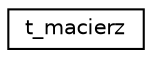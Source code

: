 digraph "Graphical Class Hierarchy"
{
  edge [fontname="Helvetica",fontsize="10",labelfontname="Helvetica",labelfontsize="10"];
  node [fontname="Helvetica",fontsize="10",shape=record];
  rankdir="LR";
  Node1 [label="t_macierz",height=0.2,width=0.4,color="black", fillcolor="white", style="filled",URL="$classt__macierz.html",tooltip="Klasa obslugujaca macierz obrotu. "];
}
